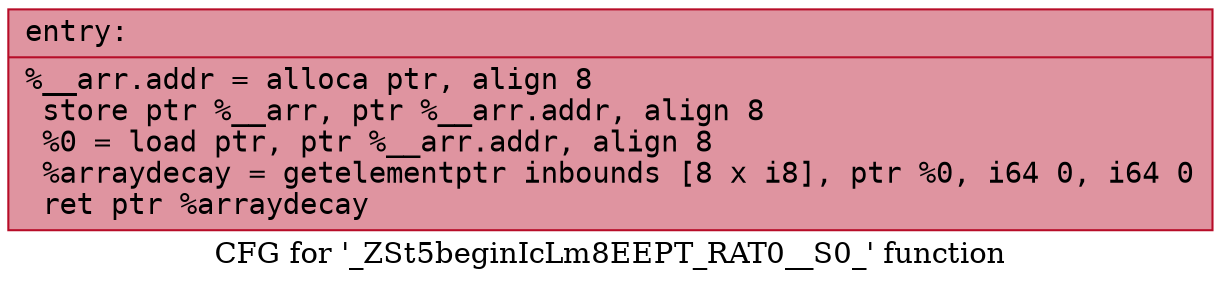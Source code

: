 digraph "CFG for '_ZSt5beginIcLm8EEPT_RAT0__S0_' function" {
	label="CFG for '_ZSt5beginIcLm8EEPT_RAT0__S0_' function";

	Node0x558416954a60 [shape=record,color="#b70d28ff", style=filled, fillcolor="#b70d2870" fontname="Courier",label="{entry:\l|  %__arr.addr = alloca ptr, align 8\l  store ptr %__arr, ptr %__arr.addr, align 8\l  %0 = load ptr, ptr %__arr.addr, align 8\l  %arraydecay = getelementptr inbounds [8 x i8], ptr %0, i64 0, i64 0\l  ret ptr %arraydecay\l}"];
}
